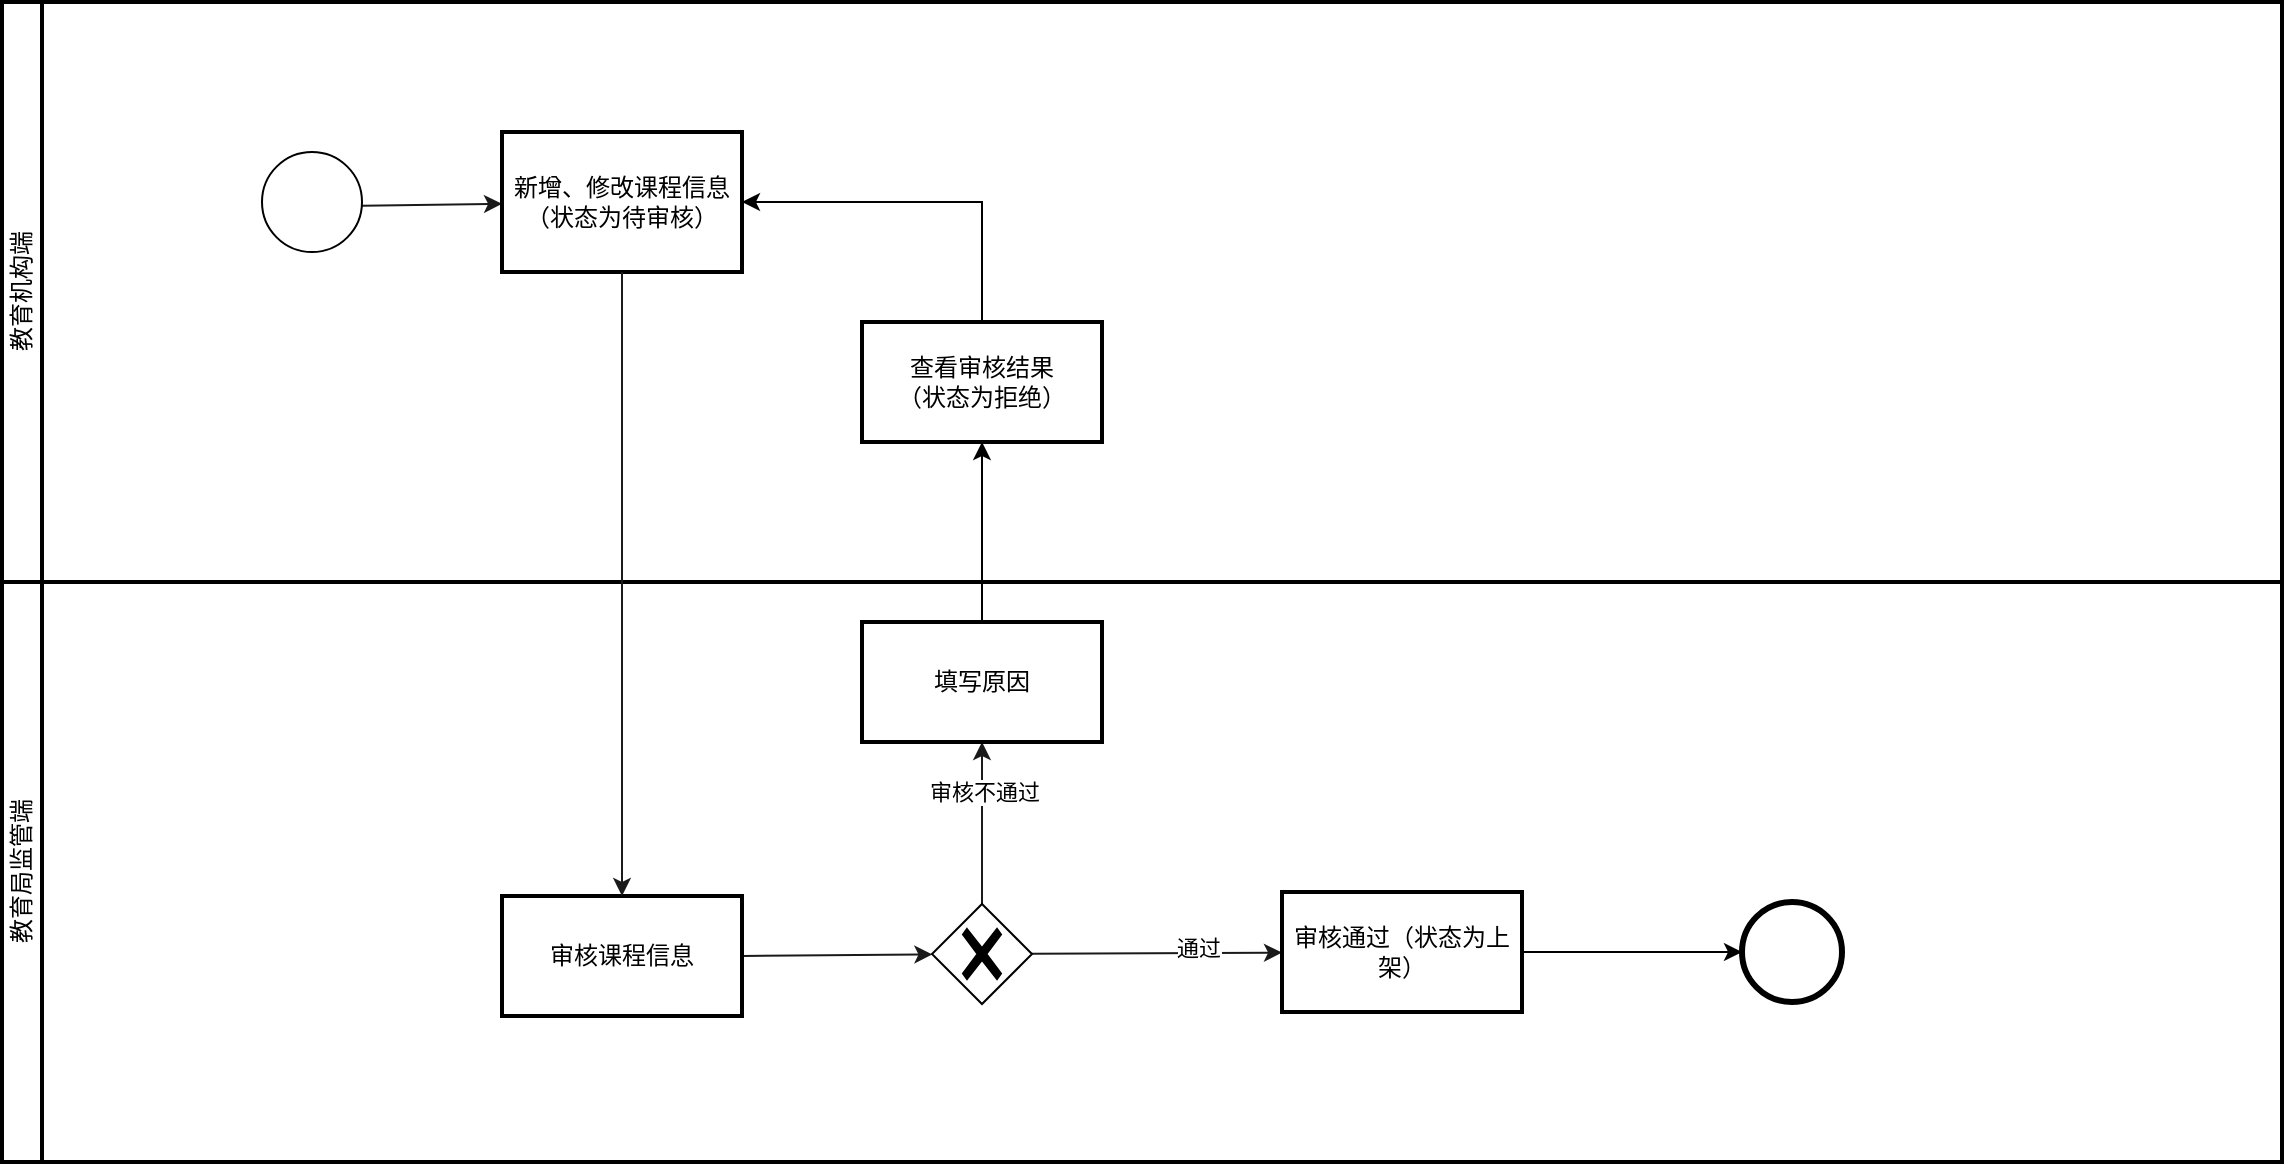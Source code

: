 <mxfile version="18.0.4" type="device" pages="4"><diagram id="_kb27yyYJCCE-tOCtAC7" name="课程管理"><mxGraphModel dx="1106" dy="820" grid="1" gridSize="10" guides="1" tooltips="1" connect="1" arrows="1" fold="1" page="1" pageScale="1" pageWidth="827" pageHeight="1169" math="0" shadow="0"><root><mxCell id="0"/><mxCell id="1" parent="0"/><mxCell id="2" value="教育机构端" style="swimlane;html=1;startSize=20;fontStyle=0;collapsible=0;horizontal=0;swimlaneLine=1;swimlaneFillColor=#ffffff;strokeWidth=2;movable=0;resizable=0;rotatable=0;deletable=0;editable=0;connectable=0;" parent="1" vertex="1"><mxGeometry x="40" y="110" width="1140" height="290" as="geometry"/></mxCell><mxCell id="3" value="" style="edgeStyle=none;html=1;strokeColor=#1A1A1A;" parent="2" target="6" edge="1"><mxGeometry relative="1" as="geometry"><mxPoint x="180" y="101.857" as="sourcePoint"/></mxGeometry></mxCell><mxCell id="6" value="新增、修改课程信息&lt;br&gt;（状态为待审核）" style="whiteSpace=wrap;html=1;strokeWidth=2;" parent="2" vertex="1"><mxGeometry x="250" y="65" width="120" height="70" as="geometry"/></mxCell><mxCell id="CXa_3ySlLHcJHSPy_n-W-24" value="" style="points=[[0.145,0.145,0],[0.5,0,0],[0.855,0.145,0],[1,0.5,0],[0.855,0.855,0],[0.5,1,0],[0.145,0.855,0],[0,0.5,0]];shape=mxgraph.bpmn.event;html=1;verticalLabelPosition=bottom;labelBackgroundColor=#ffffff;verticalAlign=top;align=center;perimeter=ellipsePerimeter;outlineConnect=0;aspect=fixed;outline=standard;symbol=general;" vertex="1" parent="2"><mxGeometry x="130" y="75" width="50" height="50" as="geometry"/></mxCell><mxCell id="-Vm1mKCKWMl9kZXR_AUj-43" style="edgeStyle=orthogonalEdgeStyle;rounded=0;orthogonalLoop=1;jettySize=auto;html=1;" edge="1" parent="2" source="-Vm1mKCKWMl9kZXR_AUj-38" target="6"><mxGeometry relative="1" as="geometry"><Array as="points"><mxPoint x="490" y="100"/></Array></mxGeometry></mxCell><mxCell id="-Vm1mKCKWMl9kZXR_AUj-38" value="查看审核结果&lt;br&gt;（状态为拒绝）" style="whiteSpace=wrap;html=1;strokeWidth=2;" vertex="1" parent="2"><mxGeometry x="430" y="160" width="120" height="60" as="geometry"/></mxCell><mxCell id="14" value="教育局监管端" style="swimlane;html=1;startSize=20;fontStyle=0;collapsible=0;horizontal=0;swimlaneLine=1;swimlaneFillColor=#ffffff;strokeWidth=2;movable=0;resizable=0;rotatable=0;deletable=0;editable=0;connectable=0;" parent="1" vertex="1"><mxGeometry x="40" y="400" width="1140" height="290" as="geometry"/></mxCell><mxCell id="15" style="edgeStyle=none;html=1;exitX=1;exitY=0.5;exitDx=0;exitDy=0;strokeColor=#1A1A1A;" parent="14" source="16" target="-Vm1mKCKWMl9kZXR_AUj-41" edge="1"><mxGeometry relative="1" as="geometry"><mxPoint x="465" y="185" as="targetPoint"/></mxGeometry></mxCell><mxCell id="16" value="审核课程信息" style="whiteSpace=wrap;html=1;strokeWidth=2;" parent="14" vertex="1"><mxGeometry x="250" y="157" width="120" height="60" as="geometry"/></mxCell><mxCell id="17" style="edgeStyle=none;html=1;strokeColor=#1A1A1A;" parent="14" source="-Vm1mKCKWMl9kZXR_AUj-41" target="20" edge="1"><mxGeometry relative="1" as="geometry"><mxPoint x="490" y="160" as="sourcePoint"/></mxGeometry></mxCell><mxCell id="u5fAogcHs1bQZiN4QKA5-22" value="通过" style="edgeLabel;html=1;align=center;verticalAlign=middle;resizable=0;points=[];" connectable="0" vertex="1" parent="17"><mxGeometry x="0.326" y="3" relative="1" as="geometry"><mxPoint as="offset"/></mxGeometry></mxCell><mxCell id="18" style="edgeStyle=none;html=1;strokeColor=#1A1A1A;" parent="14" source="-Vm1mKCKWMl9kZXR_AUj-41" target="21" edge="1"><mxGeometry relative="1" as="geometry"><mxPoint x="515" y="185" as="sourcePoint"/></mxGeometry></mxCell><mxCell id="u5fAogcHs1bQZiN4QKA5-21" value="审核不通过" style="edgeLabel;html=1;align=center;verticalAlign=middle;resizable=0;points=[];" connectable="0" vertex="1" parent="18"><mxGeometry x="0.378" y="-1" relative="1" as="geometry"><mxPoint as="offset"/></mxGeometry></mxCell><mxCell id="20" value="审核通过（状态为上架）" style="whiteSpace=wrap;html=1;strokeWidth=2;" parent="14" vertex="1"><mxGeometry x="640" y="155" width="120" height="60" as="geometry"/></mxCell><mxCell id="21" value="填写原因" style="whiteSpace=wrap;html=1;strokeWidth=2;" parent="14" vertex="1"><mxGeometry x="430" y="20" width="120" height="60" as="geometry"/></mxCell><mxCell id="-Vm1mKCKWMl9kZXR_AUj-40" style="edgeStyle=orthogonalEdgeStyle;rounded=0;orthogonalLoop=1;jettySize=auto;html=1;" edge="1" parent="14" source="20" target="CXa_3ySlLHcJHSPy_n-W-25"><mxGeometry relative="1" as="geometry"><mxPoint x="660" y="87" as="targetPoint"/></mxGeometry></mxCell><mxCell id="CXa_3ySlLHcJHSPy_n-W-25" value="" style="points=[[0.145,0.145,0],[0.5,0,0],[0.855,0.145,0],[1,0.5,0],[0.855,0.855,0],[0.5,1,0],[0.145,0.855,0],[0,0.5,0]];shape=mxgraph.bpmn.event;html=1;verticalLabelPosition=bottom;labelBackgroundColor=#ffffff;verticalAlign=top;align=center;perimeter=ellipsePerimeter;outlineConnect=0;aspect=fixed;outline=end;symbol=terminate2;" vertex="1" parent="14"><mxGeometry x="870" y="160" width="50" height="50" as="geometry"/></mxCell><mxCell id="-Vm1mKCKWMl9kZXR_AUj-41" value="" style="points=[[0.25,0.25,0],[0.5,0,0],[0.75,0.25,0],[1,0.5,0],[0.75,0.75,0],[0.5,1,0],[0.25,0.75,0],[0,0.5,0]];shape=mxgraph.bpmn.gateway2;html=1;verticalLabelPosition=bottom;labelBackgroundColor=#ffffff;verticalAlign=top;align=center;perimeter=rhombusPerimeter;outlineConnect=0;outline=none;symbol=none;gwType=exclusive;" vertex="1" parent="14"><mxGeometry x="465" y="161" width="50" height="50" as="geometry"/></mxCell><mxCell id="8" value="" style="edgeStyle=orthogonalEdgeStyle;html=1;strokeColor=#1A1A1A;" parent="1" source="6" target="16" edge="1"><mxGeometry relative="1" as="geometry"/></mxCell><mxCell id="-Vm1mKCKWMl9kZXR_AUj-44" style="edgeStyle=orthogonalEdgeStyle;rounded=0;orthogonalLoop=1;jettySize=auto;html=1;" edge="1" parent="1" source="21" target="-Vm1mKCKWMl9kZXR_AUj-38"><mxGeometry relative="1" as="geometry"/></mxCell></root></mxGraphModel></diagram><diagram id="O-GzuEgNtvtESoAln1FJ" name="课程下架"><mxGraphModel dx="1106" dy="820" grid="1" gridSize="10" guides="1" tooltips="1" connect="1" arrows="1" fold="1" page="1" pageScale="1" pageWidth="827" pageHeight="1169" math="0" shadow="0"><root><mxCell id="i242eHqNtfpWOpR8OjVP-0"/><mxCell id="i242eHqNtfpWOpR8OjVP-1" parent="i242eHqNtfpWOpR8OjVP-0"/><mxCell id="i242eHqNtfpWOpR8OjVP-2" value="教育机构端" style="swimlane;html=1;startSize=20;fontStyle=0;collapsible=0;horizontal=0;swimlaneLine=1;swimlaneFillColor=#ffffff;strokeWidth=2;" parent="i242eHqNtfpWOpR8OjVP-1" vertex="1"><mxGeometry x="100" y="140" width="740" height="260" as="geometry"/></mxCell><mxCell id="i242eHqNtfpWOpR8OjVP-3" style="edgeStyle=none;html=1;exitX=1;exitY=0.5;exitDx=0;exitDy=0;exitPerimeter=0;strokeColor=#1A1A1A;" parent="i242eHqNtfpWOpR8OjVP-2" target="i242eHqNtfpWOpR8OjVP-6" edge="1"><mxGeometry relative="1" as="geometry"><mxPoint x="150" y="147.5" as="sourcePoint"/></mxGeometry></mxCell><mxCell id="i242eHqNtfpWOpR8OjVP-5" style="edgeStyle=none;html=1;exitX=1;exitY=0.5;exitDx=0;exitDy=0;entryX=0;entryY=0.5;entryDx=0;entryDy=0;strokeColor=#1A1A1A;" parent="i242eHqNtfpWOpR8OjVP-2" source="i242eHqNtfpWOpR8OjVP-6" target="i242eHqNtfpWOpR8OjVP-7" edge="1"><mxGeometry relative="1" as="geometry"/></mxCell><mxCell id="i242eHqNtfpWOpR8OjVP-6" value="下架课程" style="whiteSpace=wrap;html=1;strokeWidth=2;" parent="i242eHqNtfpWOpR8OjVP-2" vertex="1"><mxGeometry x="212" y="117" width="120" height="60" as="geometry"/></mxCell><mxCell id="i242eHqNtfpWOpR8OjVP-7" value="查看下架课程" style="whiteSpace=wrap;html=1;strokeWidth=2;" parent="i242eHqNtfpWOpR8OjVP-2" vertex="1"><mxGeometry x="430" y="117.5" width="120" height="60" as="geometry"/></mxCell><mxCell id="xICNUYNqCDfEvF5epq_u-4" value="" style="points=[[0.145,0.145,0],[0.5,0,0],[0.855,0.145,0],[1,0.5,0],[0.855,0.855,0],[0.5,1,0],[0.145,0.855,0],[0,0.5,0]];shape=mxgraph.bpmn.event;html=1;verticalLabelPosition=bottom;labelBackgroundColor=#ffffff;verticalAlign=top;align=center;perimeter=ellipsePerimeter;outlineConnect=0;aspect=fixed;outline=standard;symbol=general;" vertex="1" parent="i242eHqNtfpWOpR8OjVP-2"><mxGeometry x="100" y="123" width="50" height="50" as="geometry"/></mxCell><mxCell id="xICNUYNqCDfEvF5epq_u-6" value="" style="points=[[0.145,0.145,0],[0.5,0,0],[0.855,0.145,0],[1,0.5,0],[0.855,0.855,0],[0.5,1,0],[0.145,0.855,0],[0,0.5,0]];shape=mxgraph.bpmn.event;html=1;verticalLabelPosition=bottom;labelBackgroundColor=#ffffff;verticalAlign=top;align=center;perimeter=ellipsePerimeter;outlineConnect=0;aspect=fixed;outline=end;symbol=terminate2;" vertex="1" parent="i242eHqNtfpWOpR8OjVP-2"><mxGeometry x="630" y="125" width="50" height="50" as="geometry"/></mxCell><mxCell id="i242eHqNtfpWOpR8OjVP-8" value="数据库" style="swimlane;html=1;startSize=20;fontStyle=0;collapsible=0;horizontal=0;swimlaneLine=1;swimlaneFillColor=#ffffff;strokeWidth=2;" parent="i242eHqNtfpWOpR8OjVP-1" vertex="1"><mxGeometry x="100" y="400" width="740" height="200" as="geometry"/></mxCell><mxCell id="i242eHqNtfpWOpR8OjVP-9" value="教育局监管端" style="swimlane;html=1;startSize=20;fontStyle=0;collapsible=0;horizontal=0;swimlaneLine=1;swimlaneFillColor=#ffffff;strokeWidth=2;" parent="i242eHqNtfpWOpR8OjVP-1" vertex="1"><mxGeometry x="100" y="600" width="740" height="210" as="geometry"/></mxCell><mxCell id="i242eHqNtfpWOpR8OjVP-14" value="下架课程&lt;br&gt;并填写下架原因" style="whiteSpace=wrap;html=1;strokeWidth=2;" parent="i242eHqNtfpWOpR8OjVP-9" vertex="1"><mxGeometry x="213" y="81" width="120" height="47.5" as="geometry"/></mxCell><mxCell id="i242eHqNtfpWOpR8OjVP-11" style="edgeStyle=none;html=1;exitX=1;exitY=0.5;exitDx=0;exitDy=0;exitPerimeter=0;strokeColor=#1A1A1A;" parent="i242eHqNtfpWOpR8OjVP-9" target="i242eHqNtfpWOpR8OjVP-14" edge="1"><mxGeometry relative="1" as="geometry"><mxPoint x="150" y="105" as="sourcePoint"/></mxGeometry></mxCell><mxCell id="i242eHqNtfpWOpR8OjVP-15" value="查看下架课程" style="whiteSpace=wrap;html=1;strokeWidth=2;" parent="i242eHqNtfpWOpR8OjVP-9" vertex="1"><mxGeometry x="430" y="75" width="120" height="60" as="geometry"/></mxCell><mxCell id="i242eHqNtfpWOpR8OjVP-13" style="edgeStyle=none;html=1;exitX=1;exitY=0.5;exitDx=0;exitDy=0;entryX=0;entryY=0.5;entryDx=0;entryDy=0;strokeColor=#1A1A1A;" parent="i242eHqNtfpWOpR8OjVP-9" source="i242eHqNtfpWOpR8OjVP-14" target="i242eHqNtfpWOpR8OjVP-15" edge="1"><mxGeometry relative="1" as="geometry"/></mxCell><mxCell id="xICNUYNqCDfEvF5epq_u-5" value="" style="points=[[0.145,0.145,0],[0.5,0,0],[0.855,0.145,0],[1,0.5,0],[0.855,0.855,0],[0.5,1,0],[0.145,0.855,0],[0,0.5,0]];shape=mxgraph.bpmn.event;html=1;verticalLabelPosition=bottom;labelBackgroundColor=#ffffff;verticalAlign=top;align=center;perimeter=ellipsePerimeter;outlineConnect=0;aspect=fixed;outline=standard;symbol=general;" vertex="1" parent="i242eHqNtfpWOpR8OjVP-9"><mxGeometry x="100" y="75" width="50" height="50" as="geometry"/></mxCell><mxCell id="xICNUYNqCDfEvF5epq_u-7" value="" style="points=[[0.145,0.145,0],[0.5,0,0],[0.855,0.145,0],[1,0.5,0],[0.855,0.855,0],[0.5,1,0],[0.145,0.855,0],[0,0.5,0]];shape=mxgraph.bpmn.event;html=1;verticalLabelPosition=bottom;labelBackgroundColor=#ffffff;verticalAlign=top;align=center;perimeter=ellipsePerimeter;outlineConnect=0;aspect=fixed;outline=end;symbol=terminate2;" vertex="1" parent="i242eHqNtfpWOpR8OjVP-9"><mxGeometry x="620" y="79" width="50" height="50" as="geometry"/></mxCell><mxCell id="i242eHqNtfpWOpR8OjVP-10" value="教育机构课程表" style="shape=datastore;whiteSpace=wrap;html=1;labelPosition=center;verticalLabelPosition=bottom;align=center;verticalAlign=top;" parent="i242eHqNtfpWOpR8OjVP-1" vertex="1"><mxGeometry x="323" y="440" width="100" height="100" as="geometry"/></mxCell><mxCell id="u8Z2Gh5Aan8gTaz_btC8-2" style="edgeStyle=none;html=1;exitX=1;exitY=0.5;exitDx=0;exitDy=0;strokeColor=#1A1A1A;" parent="i242eHqNtfpWOpR8OjVP-1" source="i242eHqNtfpWOpR8OjVP-7" edge="1"><mxGeometry relative="1" as="geometry"><mxPoint x="730" y="288" as="targetPoint"/></mxGeometry></mxCell><mxCell id="u8Z2Gh5Aan8gTaz_btC8-3" style="edgeStyle=none;html=1;exitX=1;exitY=0.5;exitDx=0;exitDy=0;strokeColor=#1A1A1A;" parent="i242eHqNtfpWOpR8OjVP-1" source="i242eHqNtfpWOpR8OjVP-15" edge="1"><mxGeometry relative="1" as="geometry"><mxPoint x="720" y="705" as="targetPoint"/></mxGeometry></mxCell><mxCell id="xICNUYNqCDfEvF5epq_u-0" value="" style="dashed=1;dashPattern=8 4;endArrow=blockThin;endFill=1;startArrow=oval;startFill=0;endSize=6;startSize=4;rounded=0;exitX=0.5;exitY=1;exitDx=0;exitDy=0;" edge="1" parent="i242eHqNtfpWOpR8OjVP-1" source="i242eHqNtfpWOpR8OjVP-6" target="i242eHqNtfpWOpR8OjVP-10"><mxGeometry width="160" relative="1" as="geometry"><mxPoint x="330" y="340" as="sourcePoint"/><mxPoint x="490" y="340" as="targetPoint"/></mxGeometry></mxCell><mxCell id="xICNUYNqCDfEvF5epq_u-1" value="" style="dashed=1;dashPattern=8 4;endArrow=blockThin;endFill=1;startArrow=oval;startFill=0;endSize=6;startSize=4;rounded=0;exitX=0.5;exitY=0;exitDx=0;exitDy=0;" edge="1" parent="i242eHqNtfpWOpR8OjVP-1" source="i242eHqNtfpWOpR8OjVP-14" target="i242eHqNtfpWOpR8OjVP-10"><mxGeometry width="160" relative="1" as="geometry"><mxPoint x="310" y="650" as="sourcePoint"/><mxPoint x="470" y="650" as="targetPoint"/></mxGeometry></mxCell><mxCell id="xICNUYNqCDfEvF5epq_u-2" value="" style="dashed=1;dashPattern=8 4;endArrow=blockThin;endFill=1;startArrow=oval;startFill=0;endSize=6;startSize=4;rounded=0;exitX=0.5;exitY=1;exitDx=0;exitDy=0;entryX=1;entryY=0.5;entryDx=0;entryDy=0;edgeStyle=orthogonalEdgeStyle;" edge="1" parent="i242eHqNtfpWOpR8OjVP-1" source="i242eHqNtfpWOpR8OjVP-7" target="i242eHqNtfpWOpR8OjVP-10"><mxGeometry width="160" relative="1" as="geometry"><mxPoint x="610" y="540" as="sourcePoint"/><mxPoint x="770" y="540" as="targetPoint"/></mxGeometry></mxCell><mxCell id="xICNUYNqCDfEvF5epq_u-3" value="" style="dashed=1;dashPattern=8 4;endArrow=blockThin;endFill=1;startArrow=oval;startFill=0;endSize=6;startSize=4;rounded=0;exitX=0.5;exitY=0;exitDx=0;exitDy=0;entryX=1;entryY=0.5;entryDx=0;entryDy=0;edgeStyle=orthogonalEdgeStyle;" edge="1" parent="i242eHqNtfpWOpR8OjVP-1" source="i242eHqNtfpWOpR8OjVP-15" target="i242eHqNtfpWOpR8OjVP-10"><mxGeometry width="160" relative="1" as="geometry"><mxPoint x="540" y="540" as="sourcePoint"/><mxPoint x="700" y="540" as="targetPoint"/></mxGeometry></mxCell></root></mxGraphModel></diagram><diagram id="RTB69ole-GEvvUyD-ts5" name="课程退订"><mxGraphModel dx="1106" dy="820" grid="1" gridSize="10" guides="1" tooltips="1" connect="1" arrows="1" fold="1" page="1" pageScale="1" pageWidth="827" pageHeight="1169" math="0" shadow="0"><root><mxCell id="GCObWITcxU9STwv5iPhT-0"/><mxCell id="GCObWITcxU9STwv5iPhT-1" parent="GCObWITcxU9STwv5iPhT-0"/><mxCell id="xaeJqkoStHFcShrqPOXK-0" value="消费者端" style="swimlane;html=1;startSize=20;fontStyle=0;collapsible=0;horizontal=0;swimlaneLine=1;swimlaneFillColor=#ffffff;strokeWidth=2;movable=1;resizable=1;rotatable=1;deletable=1;editable=1;connectable=1;" parent="GCObWITcxU9STwv5iPhT-1" vertex="1"><mxGeometry x="40" y="110" width="890" height="290" as="geometry"/></mxCell><mxCell id="xaeJqkoStHFcShrqPOXK-1" value="" style="edgeStyle=none;html=1;strokeColor=#1A1A1A;" parent="xaeJqkoStHFcShrqPOXK-0" target="xaeJqkoStHFcShrqPOXK-4" edge="1"><mxGeometry relative="1" as="geometry"><mxPoint x="85" y="146.857" as="sourcePoint"/></mxGeometry></mxCell><mxCell id="xaeJqkoStHFcShrqPOXK-3" style="edgeStyle=none;html=1;exitX=1;exitY=0.5;exitDx=0;exitDy=0;entryX=0;entryY=0.5;entryDx=0;entryDy=0;strokeColor=#1A1A1A;" parent="xaeJqkoStHFcShrqPOXK-0" source="xaeJqkoStHFcShrqPOXK-4" target="xaeJqkoStHFcShrqPOXK-9" edge="1"><mxGeometry relative="1" as="geometry"/></mxCell><mxCell id="xaeJqkoStHFcShrqPOXK-4" value="申请、修改课程退订&lt;br&gt;支持修改退款金额" style="whiteSpace=wrap;html=1;strokeWidth=2;" parent="xaeJqkoStHFcShrqPOXK-0" vertex="1"><mxGeometry x="155" y="115" width="120" height="60" as="geometry"/></mxCell><mxCell id="xaeJqkoStHFcShrqPOXK-9" value="查看退订结果：&lt;br&gt;退订原因、退款金额" style="whiteSpace=wrap;html=1;strokeWidth=2;" parent="xaeJqkoStHFcShrqPOXK-0" vertex="1"><mxGeometry x="507" y="113.5" width="120" height="60" as="geometry"/></mxCell><mxCell id="AIzxAiuS683OjOmbF9u2-0" value="" style="points=[[0.145,0.145,0],[0.5,0,0],[0.855,0.145,0],[1,0.5,0],[0.855,0.855,0],[0.5,1,0],[0.145,0.855,0],[0,0.5,0]];shape=mxgraph.bpmn.event;html=1;verticalLabelPosition=bottom;labelBackgroundColor=#ffffff;verticalAlign=top;align=center;perimeter=ellipsePerimeter;outlineConnect=0;aspect=fixed;outline=standard;symbol=general;" vertex="1" parent="xaeJqkoStHFcShrqPOXK-0"><mxGeometry x="45" y="124" width="50" height="50" as="geometry"/></mxCell><mxCell id="P1U07eUsh5CYxUlyn_3A-0" value="" style="edgeStyle=elbowEdgeStyle;fontSize=12;html=1;endArrow=blockThin;endFill=1;rounded=0;" edge="1" parent="xaeJqkoStHFcShrqPOXK-0" source="xaeJqkoStHFcShrqPOXK-9" target="xaeJqkoStHFcShrqPOXK-4"><mxGeometry width="160" relative="1" as="geometry"><mxPoint x="330" y="130" as="sourcePoint"/><mxPoint x="490" y="130" as="targetPoint"/><Array as="points"><mxPoint x="390" y="60"/></Array></mxGeometry></mxCell><mxCell id="xaeJqkoStHFcShrqPOXK-14" value="教育机构端" style="swimlane;html=1;startSize=20;fontStyle=0;collapsible=0;horizontal=0;swimlaneLine=1;swimlaneFillColor=#ffffff;strokeWidth=2;movable=1;resizable=1;rotatable=1;deletable=1;editable=1;connectable=1;" parent="GCObWITcxU9STwv5iPhT-1" vertex="1"><mxGeometry x="40" y="400" width="890" height="290" as="geometry"/></mxCell><mxCell id="JVjZFB8fofj5XnT1lkhZ-1" style="edgeStyle=orthogonalEdgeStyle;rounded=0;orthogonalLoop=1;jettySize=auto;html=1;entryX=0;entryY=0.5;entryDx=0;entryDy=0;entryPerimeter=0;" edge="1" parent="xaeJqkoStHFcShrqPOXK-14" source="xaeJqkoStHFcShrqPOXK-16" target="JVjZFB8fofj5XnT1lkhZ-0"><mxGeometry relative="1" as="geometry"/></mxCell><mxCell id="xaeJqkoStHFcShrqPOXK-16" value="课程退订审核" style="whiteSpace=wrap;html=1;strokeWidth=2;" parent="xaeJqkoStHFcShrqPOXK-14" vertex="1"><mxGeometry x="155" y="104" width="120" height="60" as="geometry"/></mxCell><mxCell id="xaeJqkoStHFcShrqPOXK-20" value="填写审核不通过原因，是否同意新的退款金额" style="whiteSpace=wrap;html=1;strokeWidth=2;" parent="xaeJqkoStHFcShrqPOXK-14" vertex="1"><mxGeometry x="507" y="36" width="120" height="60" as="geometry"/></mxCell><mxCell id="xaeJqkoStHFcShrqPOXK-22" value="查看审核结果" style="whiteSpace=wrap;html=1;strokeWidth=2;" parent="xaeJqkoStHFcShrqPOXK-14" vertex="1"><mxGeometry x="507" y="185" width="120" height="60" as="geometry"/></mxCell><mxCell id="JVjZFB8fofj5XnT1lkhZ-2" style="edgeStyle=orthogonalEdgeStyle;rounded=0;orthogonalLoop=1;jettySize=auto;html=1;entryX=0;entryY=0.5;entryDx=0;entryDy=0;" edge="1" parent="xaeJqkoStHFcShrqPOXK-14" source="JVjZFB8fofj5XnT1lkhZ-0" target="xaeJqkoStHFcShrqPOXK-20"><mxGeometry relative="1" as="geometry"/></mxCell><mxCell id="JVjZFB8fofj5XnT1lkhZ-4" value="审核不通过" style="edgeLabel;html=1;align=center;verticalAlign=middle;resizable=0;points=[];" vertex="1" connectable="0" parent="JVjZFB8fofj5XnT1lkhZ-2"><mxGeometry x="0.132" y="1" relative="1" as="geometry"><mxPoint x="1" as="offset"/></mxGeometry></mxCell><mxCell id="JVjZFB8fofj5XnT1lkhZ-3" style="edgeStyle=orthogonalEdgeStyle;rounded=0;orthogonalLoop=1;jettySize=auto;html=1;" edge="1" parent="xaeJqkoStHFcShrqPOXK-14" target="xaeJqkoStHFcShrqPOXK-22"><mxGeometry relative="1" as="geometry"><mxPoint x="368" y="134" as="sourcePoint"/><mxPoint x="489" y="210" as="targetPoint"/><Array as="points"><mxPoint x="440" y="134"/><mxPoint x="440" y="210"/></Array></mxGeometry></mxCell><mxCell id="JVjZFB8fofj5XnT1lkhZ-5" value="审核通过" style="edgeLabel;html=1;align=center;verticalAlign=middle;resizable=0;points=[];" vertex="1" connectable="0" parent="JVjZFB8fofj5XnT1lkhZ-3"><mxGeometry x="0.284" relative="1" as="geometry"><mxPoint as="offset"/></mxGeometry></mxCell><mxCell id="JVjZFB8fofj5XnT1lkhZ-0" value="" style="points=[[0.25,0.25,0],[0.5,0,0],[0.75,0.25,0],[1,0.5,0],[0.75,0.75,0],[0.5,1,0],[0.25,0.75,0],[0,0.5,0]];shape=mxgraph.bpmn.gateway2;html=1;verticalLabelPosition=bottom;labelBackgroundColor=#ffffff;verticalAlign=top;align=center;perimeter=rhombusPerimeter;outlineConnect=0;outline=none;symbol=none;gwType=exclusive;" vertex="1" parent="xaeJqkoStHFcShrqPOXK-14"><mxGeometry x="324" y="109" width="50" height="50" as="geometry"/></mxCell><mxCell id="kqOX9psITCJSPObEdZbx-0" value="" style="points=[[0.145,0.145,0],[0.5,0,0],[0.855,0.145,0],[1,0.5,0],[0.855,0.855,0],[0.5,1,0],[0.145,0.855,0],[0,0.5,0]];shape=mxgraph.bpmn.event;html=1;verticalLabelPosition=bottom;labelBackgroundColor=#ffffff;verticalAlign=top;align=center;perimeter=ellipsePerimeter;outlineConnect=0;aspect=fixed;outline=end;symbol=terminate2;" vertex="1" parent="xaeJqkoStHFcShrqPOXK-14"><mxGeometry x="699" y="190" width="50" height="50" as="geometry"/></mxCell><mxCell id="kqOX9psITCJSPObEdZbx-1" value="" style="edgeStyle=elbowEdgeStyle;fontSize=12;html=1;endArrow=blockThin;endFill=1;rounded=0;exitX=1;exitY=0.5;exitDx=0;exitDy=0;" edge="1" parent="xaeJqkoStHFcShrqPOXK-14" source="xaeJqkoStHFcShrqPOXK-22" target="kqOX9psITCJSPObEdZbx-0"><mxGeometry width="160" relative="1" as="geometry"><mxPoint x="490" y="160" as="sourcePoint"/><mxPoint x="650" y="160" as="targetPoint"/></mxGeometry></mxCell><mxCell id="ZIcmImTrVy00V6q4eWdb-0" value="" style="edgeStyle=elbowEdgeStyle;fontSize=12;html=1;endArrow=blockThin;endFill=1;rounded=0;exitX=0.5;exitY=1;exitDx=0;exitDy=0;" edge="1" parent="GCObWITcxU9STwv5iPhT-1" source="xaeJqkoStHFcShrqPOXK-4" target="xaeJqkoStHFcShrqPOXK-16"><mxGeometry width="160" relative="1" as="geometry"><mxPoint x="300" y="300" as="sourcePoint"/><mxPoint x="460" y="300" as="targetPoint"/></mxGeometry></mxCell><mxCell id="kqOX9psITCJSPObEdZbx-3" style="edgeStyle=orthogonalEdgeStyle;rounded=0;orthogonalLoop=1;jettySize=auto;html=1;" edge="1" parent="GCObWITcxU9STwv5iPhT-1" source="xaeJqkoStHFcShrqPOXK-20" target="xaeJqkoStHFcShrqPOXK-9"><mxGeometry relative="1" as="geometry"/></mxCell></root></mxGraphModel></diagram><diagram id="FENlPWuHK17iBy_Hg0Zu" name="签到和请假"><mxGraphModel dx="1106" dy="820" grid="1" gridSize="10" guides="1" tooltips="1" connect="1" arrows="1" fold="1" page="1" pageScale="1" pageWidth="827" pageHeight="1169" math="0" shadow="0"><root><mxCell id="eyXgqee70Rvy0ePoQRyp-0"/><mxCell id="eyXgqee70Rvy0ePoQRyp-1" parent="eyXgqee70Rvy0ePoQRyp-0"/><mxCell id="g-nWxtTC_gYAiai5TpuG-0" value="消费者端" style="swimlane;html=1;startSize=20;fontStyle=0;collapsible=0;horizontal=0;swimlaneLine=1;swimlaneFillColor=#ffffff;strokeWidth=2;" parent="eyXgqee70Rvy0ePoQRyp-1" vertex="1"><mxGeometry x="40" y="110" width="1070" height="290" as="geometry"/></mxCell><mxCell id="jlOLwhDFOGupIC4rBGZh-4" style="edgeStyle=orthogonalEdgeStyle;rounded=0;orthogonalLoop=1;jettySize=auto;html=1;" edge="1" parent="g-nWxtTC_gYAiai5TpuG-0" source="jlOLwhDFOGupIC4rBGZh-11" target="jlOLwhDFOGupIC4rBGZh-2"><mxGeometry relative="1" as="geometry"><mxPoint x="550" y="151" as="sourcePoint"/></mxGeometry></mxCell><mxCell id="w8MncKc7RTZfq-Jlttqu-0" value="" style="points=[[0.145,0.145,0],[0.5,0,0],[0.855,0.145,0],[1,0.5,0],[0.855,0.855,0],[0.5,1,0],[0.145,0.855,0],[0,0.5,0]];shape=mxgraph.bpmn.event;html=1;verticalLabelPosition=bottom;labelBackgroundColor=#ffffff;verticalAlign=top;align=center;perimeter=ellipsePerimeter;outlineConnect=0;aspect=fixed;outline=end;symbol=terminate2;" vertex="1" parent="g-nWxtTC_gYAiai5TpuG-0"><mxGeometry x="967" y="126" width="50" height="50" as="geometry"/></mxCell><mxCell id="jlOLwhDFOGupIC4rBGZh-6" style="edgeStyle=orthogonalEdgeStyle;rounded=0;orthogonalLoop=1;jettySize=auto;html=1;" edge="1" parent="g-nWxtTC_gYAiai5TpuG-0" source="jlOLwhDFOGupIC4rBGZh-2" target="jlOLwhDFOGupIC4rBGZh-14"><mxGeometry relative="1" as="geometry"><mxPoint x="773" y="103.5" as="targetPoint"/></mxGeometry></mxCell><mxCell id="jlOLwhDFOGupIC4rBGZh-12" value="签到" style="edgeLabel;html=1;align=center;verticalAlign=middle;resizable=0;points=[];" vertex="1" connectable="0" parent="jlOLwhDFOGupIC4rBGZh-6"><mxGeometry x="0.176" relative="1" as="geometry"><mxPoint x="1" y="1" as="offset"/></mxGeometry></mxCell><mxCell id="jlOLwhDFOGupIC4rBGZh-8" style="edgeStyle=orthogonalEdgeStyle;rounded=0;orthogonalLoop=1;jettySize=auto;html=1;" edge="1" parent="g-nWxtTC_gYAiai5TpuG-0" source="jlOLwhDFOGupIC4rBGZh-2" target="jlOLwhDFOGupIC4rBGZh-15"><mxGeometry relative="1" as="geometry"><mxPoint x="769" y="200" as="targetPoint"/></mxGeometry></mxCell><mxCell id="jlOLwhDFOGupIC4rBGZh-13" value="请假" style="edgeLabel;html=1;align=center;verticalAlign=middle;resizable=0;points=[];" vertex="1" connectable="0" parent="jlOLwhDFOGupIC4rBGZh-8"><mxGeometry x="0.237" y="1" relative="1" as="geometry"><mxPoint y="1" as="offset"/></mxGeometry></mxCell><mxCell id="jlOLwhDFOGupIC4rBGZh-2" value="" style="points=[[0.25,0.25,0],[0.5,0,0],[0.75,0.25,0],[1,0.5,0],[0.75,0.75,0],[0.5,1,0],[0.25,0.75,0],[0,0.5,0]];shape=mxgraph.bpmn.gateway2;html=1;verticalLabelPosition=bottom;labelBackgroundColor=#ffffff;verticalAlign=top;align=center;perimeter=rhombusPerimeter;outlineConnect=0;outline=none;symbol=none;gwType=exclusive;" vertex="1" parent="g-nWxtTC_gYAiai5TpuG-0"><mxGeometry x="616" y="126" width="50" height="50" as="geometry"/></mxCell><mxCell id="jlOLwhDFOGupIC4rBGZh-10" style="edgeStyle=orthogonalEdgeStyle;rounded=0;orthogonalLoop=1;jettySize=auto;html=1;" edge="1" parent="g-nWxtTC_gYAiai5TpuG-0" source="jlOLwhDFOGupIC4rBGZh-9" target="jlOLwhDFOGupIC4rBGZh-11"><mxGeometry relative="1" as="geometry"><mxPoint x="430" y="151" as="targetPoint"/></mxGeometry></mxCell><mxCell id="jlOLwhDFOGupIC4rBGZh-9" value="接收签到通知" style="points=[[0.25,0,0],[0.5,0,0],[0.75,0,0],[1,0.25,0],[1,0.5,0],[1,0.75,0],[0.75,1,0],[0.5,1,0],[0.25,1,0],[0,0.75,0],[0,0.5,0],[0,0.25,0]];shape=mxgraph.bpmn.task;whiteSpace=wrap;rectStyle=rounded;size=10;taskMarker=receive;" vertex="1" parent="g-nWxtTC_gYAiai5TpuG-0"><mxGeometry x="249" y="111" width="120" height="80" as="geometry"/></mxCell><mxCell id="jlOLwhDFOGupIC4rBGZh-11" value="点击通知进入已够课程详情页中的签到页面。" style="points=[[0.25,0,0],[0.5,0,0],[0.75,0,0],[1,0.25,0],[1,0.5,0],[1,0.75,0],[0.75,1,0],[0.5,1,0],[0.25,1,0],[0,0.75,0],[0,0.5,0],[0,0.25,0]];shape=mxgraph.bpmn.task;whiteSpace=wrap;rectStyle=rounded;size=10;taskMarker=user;" vertex="1" parent="g-nWxtTC_gYAiai5TpuG-0"><mxGeometry x="430" y="111" width="120" height="80" as="geometry"/></mxCell><mxCell id="jlOLwhDFOGupIC4rBGZh-20" style="edgeStyle=orthogonalEdgeStyle;rounded=0;orthogonalLoop=1;jettySize=auto;html=1;" edge="1" parent="g-nWxtTC_gYAiai5TpuG-0" source="jlOLwhDFOGupIC4rBGZh-14" target="w8MncKc7RTZfq-Jlttqu-0"><mxGeometry relative="1" as="geometry"/></mxCell><mxCell id="jlOLwhDFOGupIC4rBGZh-14" value="签到" style="points=[[0.25,0,0],[0.5,0,0],[0.75,0,0],[1,0.25,0],[1,0.5,0],[1,0.75,0],[0.75,1,0],[0.5,1,0],[0.25,1,0],[0,0.75,0],[0,0.5,0],[0,0.25,0]];shape=mxgraph.bpmn.task;whiteSpace=wrap;rectStyle=rounded;size=10;taskMarker=user;" vertex="1" parent="g-nWxtTC_gYAiai5TpuG-0"><mxGeometry x="780" y="50" width="120" height="80" as="geometry"/></mxCell><mxCell id="jlOLwhDFOGupIC4rBGZh-19" style="edgeStyle=orthogonalEdgeStyle;rounded=0;orthogonalLoop=1;jettySize=auto;html=1;" edge="1" parent="g-nWxtTC_gYAiai5TpuG-0" source="jlOLwhDFOGupIC4rBGZh-15" target="w8MncKc7RTZfq-Jlttqu-0"><mxGeometry relative="1" as="geometry"/></mxCell><mxCell id="jlOLwhDFOGupIC4rBGZh-15" value="请假" style="points=[[0.25,0,0],[0.5,0,0],[0.75,0,0],[1,0.25,0],[1,0.5,0],[1,0.75,0],[0.75,1,0],[0.5,1,0],[0.25,1,0],[0,0.75,0],[0,0.5,0],[0,0.25,0]];shape=mxgraph.bpmn.task;whiteSpace=wrap;rectStyle=rounded;size=10;taskMarker=user;" vertex="1" parent="g-nWxtTC_gYAiai5TpuG-0"><mxGeometry x="780" y="160" width="120" height="80" as="geometry"/></mxCell><mxCell id="g-nWxtTC_gYAiai5TpuG-8" value="教育机构端" style="swimlane;html=1;startSize=20;fontStyle=0;collapsible=0;horizontal=0;swimlaneLine=1;swimlaneFillColor=#ffffff;strokeWidth=2;" parent="eyXgqee70Rvy0ePoQRyp-1" vertex="1"><mxGeometry x="40" y="400" width="1070" height="220" as="geometry"/></mxCell><mxCell id="8ieWl4sxLzwBWGmQq1wU-0" style="edgeStyle=none;html=1;exitX=1;exitY=0.5;exitDx=0;exitDy=0;exitPerimeter=0;strokeColor=#1A1A1A;entryX=0;entryY=0.5;entryDx=0;entryDy=0;entryPerimeter=0;" parent="g-nWxtTC_gYAiai5TpuG-8" target="jlOLwhDFOGupIC4rBGZh-1" edge="1"><mxGeometry relative="1" as="geometry"><mxPoint x="180" y="105.5" as="sourcePoint"/><mxPoint x="220" y="120" as="targetPoint"/></mxGeometry></mxCell><mxCell id="AD5XbDFE5t9oCEGqESds-0" value="" style="points=[[0.145,0.145,0],[0.5,0,0],[0.855,0.145,0],[1,0.5,0],[0.855,0.855,0],[0.5,1,0],[0.145,0.855,0],[0,0.5,0]];shape=mxgraph.bpmn.event;html=1;verticalLabelPosition=bottom;labelBackgroundColor=#ffffff;verticalAlign=top;align=center;perimeter=ellipsePerimeter;outlineConnect=0;aspect=fixed;outline=standard;symbol=general;" vertex="1" parent="g-nWxtTC_gYAiai5TpuG-8"><mxGeometry x="130" y="80" width="50" height="50" as="geometry"/></mxCell><mxCell id="jlOLwhDFOGupIC4rBGZh-1" value="发起签到通知" style="points=[[0.25,0,0],[0.5,0,0],[0.75,0,0],[1,0.25,0],[1,0.5,0],[1,0.75,0],[0.75,1,0],[0.5,1,0],[0.25,1,0],[0,0.75,0],[0,0.5,0],[0,0.25,0]];shape=mxgraph.bpmn.task;whiteSpace=wrap;rectStyle=rounded;size=10;taskMarker=send;" vertex="1" parent="g-nWxtTC_gYAiai5TpuG-8"><mxGeometry x="251" y="65" width="120" height="80" as="geometry"/></mxCell><mxCell id="w8MncKc7RTZfq-Jlttqu-1" value="" style="dashed=1;dashPattern=8 4;endArrow=blockThin;endFill=1;startArrow=oval;startFill=0;endSize=6;startSize=4;rounded=0;strokeColor=#1A1A1A;" edge="1" parent="eyXgqee70Rvy0ePoQRyp-1" source="jlOLwhDFOGupIC4rBGZh-1" target="jlOLwhDFOGupIC4rBGZh-9"><mxGeometry width="160" relative="1" as="geometry"><mxPoint x="350" y="475" as="sourcePoint"/><mxPoint x="350" y="291" as="targetPoint"/></mxGeometry></mxCell></root></mxGraphModel></diagram></mxfile>